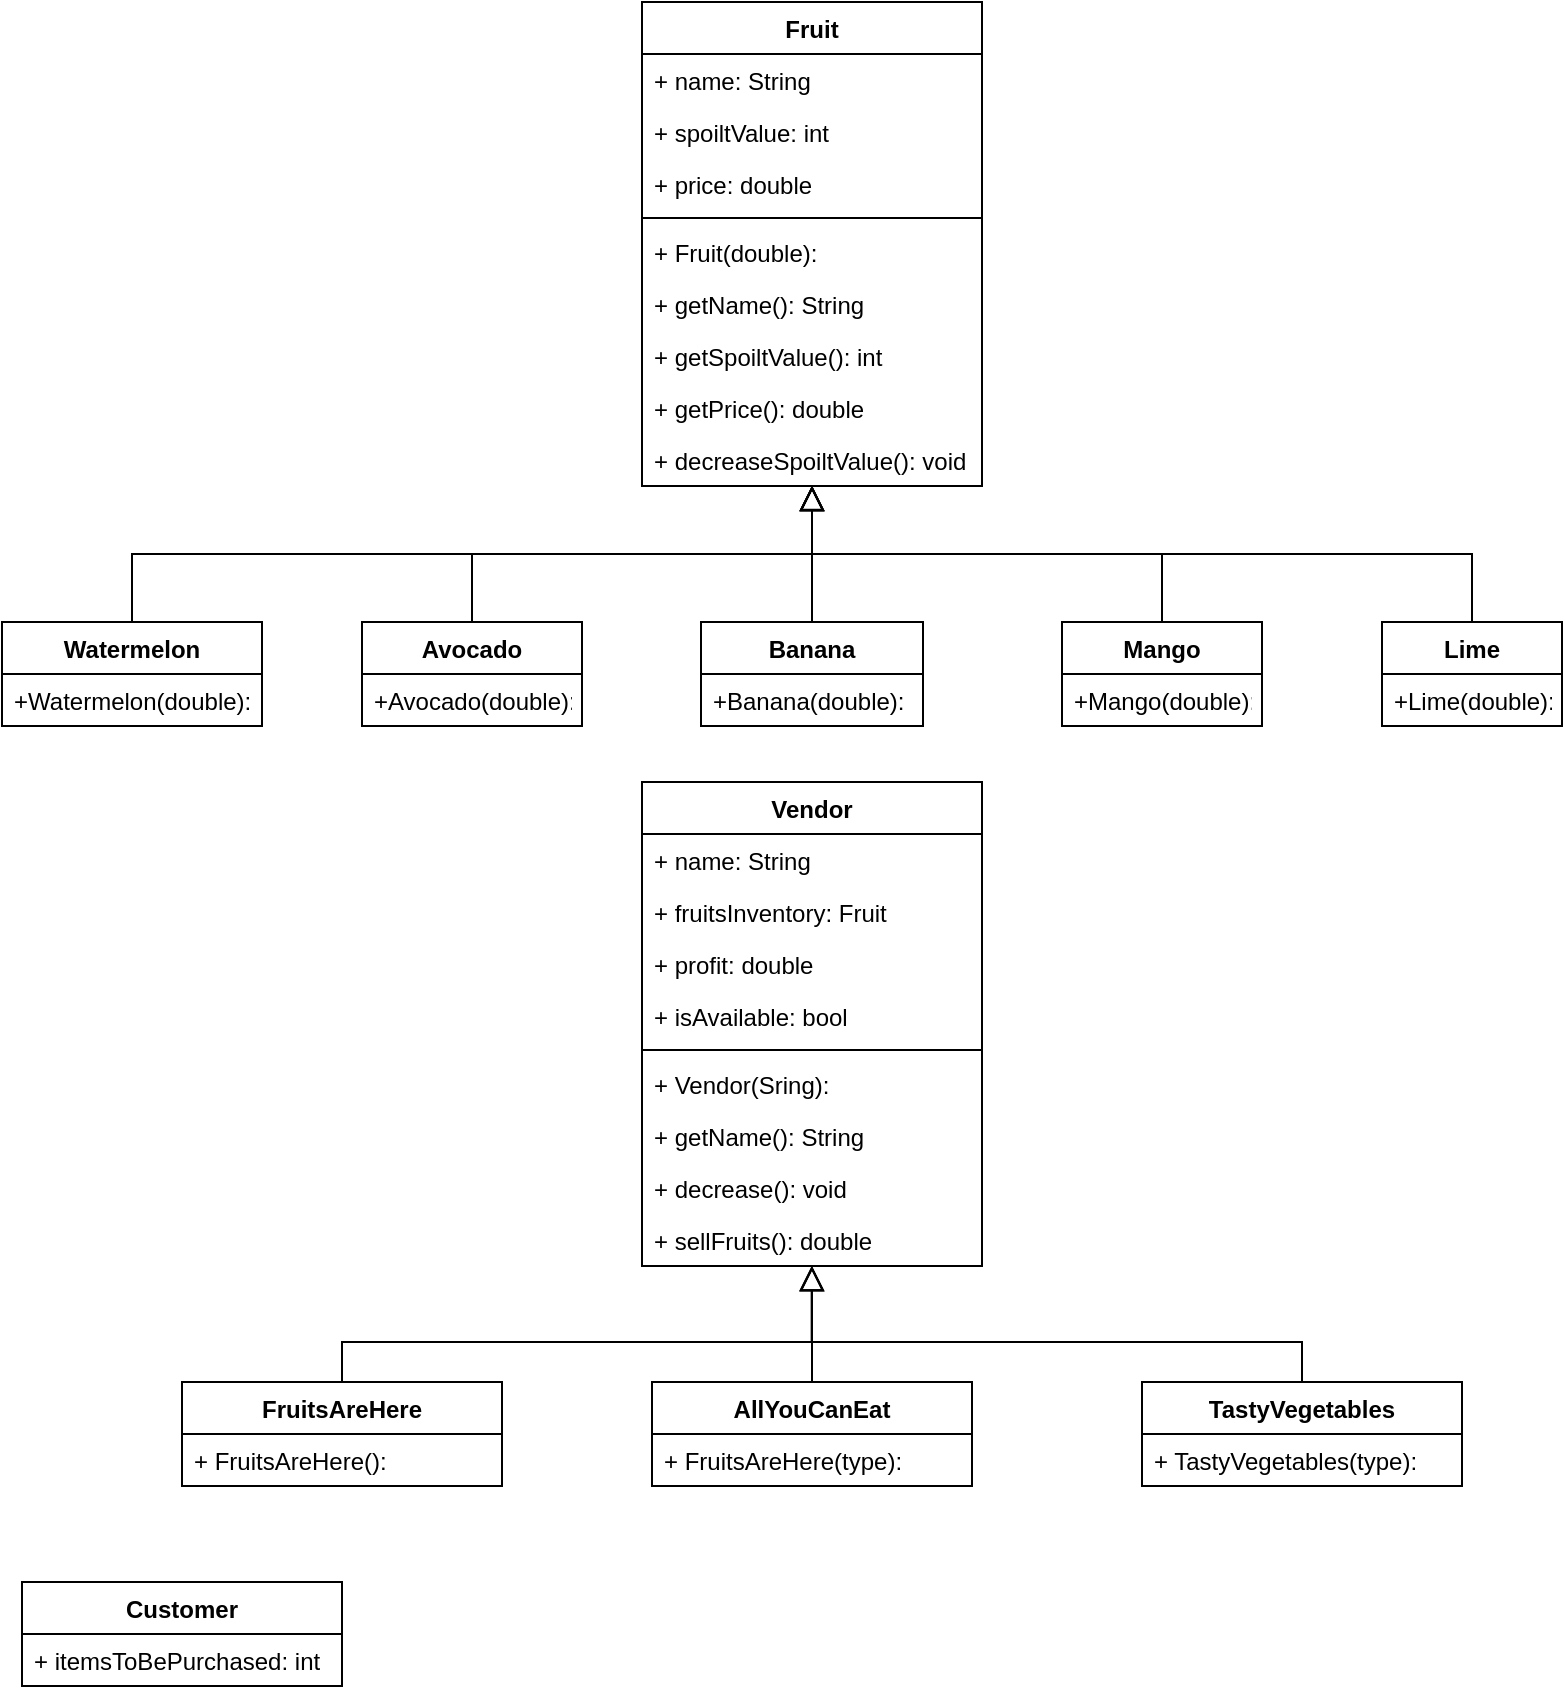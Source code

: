 <mxfile version="20.5.3" type="github">
  <diagram id="C5RBs43oDa-KdzZeNtuy" name="Page-1">
    <mxGraphModel dx="951" dy="478" grid="1" gridSize="10" guides="1" tooltips="1" connect="1" arrows="1" fold="1" page="1" pageScale="1" pageWidth="827" pageHeight="1169" math="0" shadow="0">
      <root>
        <mxCell id="WIyWlLk6GJQsqaUBKTNV-0" />
        <mxCell id="WIyWlLk6GJQsqaUBKTNV-1" parent="WIyWlLk6GJQsqaUBKTNV-0" />
        <mxCell id="qY9DkQJwHZ6WqIzic8MO-0" value="Fruit" style="swimlane;fontStyle=1;align=center;verticalAlign=top;childLayout=stackLayout;horizontal=1;startSize=26;horizontalStack=0;resizeParent=1;resizeParentMax=0;resizeLast=0;collapsible=1;marginBottom=0;" parent="WIyWlLk6GJQsqaUBKTNV-1" vertex="1">
          <mxGeometry x="350" y="10" width="170" height="242" as="geometry" />
        </mxCell>
        <mxCell id="qY9DkQJwHZ6WqIzic8MO-1" value="+ name: String" style="text;strokeColor=none;fillColor=none;align=left;verticalAlign=top;spacingLeft=4;spacingRight=4;overflow=hidden;rotatable=0;points=[[0,0.5],[1,0.5]];portConstraint=eastwest;" parent="qY9DkQJwHZ6WqIzic8MO-0" vertex="1">
          <mxGeometry y="26" width="170" height="26" as="geometry" />
        </mxCell>
        <mxCell id="qY9DkQJwHZ6WqIzic8MO-4" value="+ spoiltValue: int" style="text;strokeColor=none;fillColor=none;align=left;verticalAlign=top;spacingLeft=4;spacingRight=4;overflow=hidden;rotatable=0;points=[[0,0.5],[1,0.5]];portConstraint=eastwest;" parent="qY9DkQJwHZ6WqIzic8MO-0" vertex="1">
          <mxGeometry y="52" width="170" height="26" as="geometry" />
        </mxCell>
        <mxCell id="qY9DkQJwHZ6WqIzic8MO-5" value="+ price: double" style="text;strokeColor=none;fillColor=none;align=left;verticalAlign=top;spacingLeft=4;spacingRight=4;overflow=hidden;rotatable=0;points=[[0,0.5],[1,0.5]];portConstraint=eastwest;" parent="qY9DkQJwHZ6WqIzic8MO-0" vertex="1">
          <mxGeometry y="78" width="170" height="26" as="geometry" />
        </mxCell>
        <mxCell id="qY9DkQJwHZ6WqIzic8MO-2" value="" style="line;strokeWidth=1;fillColor=none;align=left;verticalAlign=middle;spacingTop=-1;spacingLeft=3;spacingRight=3;rotatable=0;labelPosition=right;points=[];portConstraint=eastwest;strokeColor=inherit;" parent="qY9DkQJwHZ6WqIzic8MO-0" vertex="1">
          <mxGeometry y="104" width="170" height="8" as="geometry" />
        </mxCell>
        <mxCell id="qY9DkQJwHZ6WqIzic8MO-3" value="+ Fruit(double):" style="text;strokeColor=none;fillColor=none;align=left;verticalAlign=top;spacingLeft=4;spacingRight=4;overflow=hidden;rotatable=0;points=[[0,0.5],[1,0.5]];portConstraint=eastwest;" parent="qY9DkQJwHZ6WqIzic8MO-0" vertex="1">
          <mxGeometry y="112" width="170" height="26" as="geometry" />
        </mxCell>
        <mxCell id="qY9DkQJwHZ6WqIzic8MO-6" value="+ getName(): String" style="text;strokeColor=none;fillColor=none;align=left;verticalAlign=top;spacingLeft=4;spacingRight=4;overflow=hidden;rotatable=0;points=[[0,0.5],[1,0.5]];portConstraint=eastwest;" parent="qY9DkQJwHZ6WqIzic8MO-0" vertex="1">
          <mxGeometry y="138" width="170" height="26" as="geometry" />
        </mxCell>
        <mxCell id="qY9DkQJwHZ6WqIzic8MO-7" value="+ getSpoiltValue(): int" style="text;strokeColor=none;fillColor=none;align=left;verticalAlign=top;spacingLeft=4;spacingRight=4;overflow=hidden;rotatable=0;points=[[0,0.5],[1,0.5]];portConstraint=eastwest;" parent="qY9DkQJwHZ6WqIzic8MO-0" vertex="1">
          <mxGeometry y="164" width="170" height="26" as="geometry" />
        </mxCell>
        <mxCell id="qY9DkQJwHZ6WqIzic8MO-8" value="+ getPrice(): double" style="text;strokeColor=none;fillColor=none;align=left;verticalAlign=top;spacingLeft=4;spacingRight=4;overflow=hidden;rotatable=0;points=[[0,0.5],[1,0.5]];portConstraint=eastwest;" parent="qY9DkQJwHZ6WqIzic8MO-0" vertex="1">
          <mxGeometry y="190" width="170" height="26" as="geometry" />
        </mxCell>
        <mxCell id="qY9DkQJwHZ6WqIzic8MO-9" value="+ decreaseSpoiltValue(): void" style="text;strokeColor=none;fillColor=none;align=left;verticalAlign=top;spacingLeft=4;spacingRight=4;overflow=hidden;rotatable=0;points=[[0,0.5],[1,0.5]];portConstraint=eastwest;" parent="qY9DkQJwHZ6WqIzic8MO-0" vertex="1">
          <mxGeometry y="216" width="170" height="26" as="geometry" />
        </mxCell>
        <mxCell id="qY9DkQJwHZ6WqIzic8MO-10" value="" style="endArrow=block;endSize=10;endFill=0;shadow=0;strokeWidth=1;rounded=0;edgeStyle=elbowEdgeStyle;elbow=vertical;exitX=0.5;exitY=0;exitDx=0;exitDy=0;" parent="WIyWlLk6GJQsqaUBKTNV-1" source="qY9DkQJwHZ6WqIzic8MO-12" target="qY9DkQJwHZ6WqIzic8MO-9" edge="1">
          <mxGeometry width="160" relative="1" as="geometry">
            <mxPoint x="100" y="370" as="sourcePoint" />
            <mxPoint x="160" y="300" as="targetPoint" />
          </mxGeometry>
        </mxCell>
        <mxCell id="qY9DkQJwHZ6WqIzic8MO-11" value="" style="endArrow=block;endSize=10;endFill=0;shadow=0;strokeWidth=1;rounded=0;edgeStyle=elbowEdgeStyle;elbow=vertical;exitX=0.5;exitY=0;exitDx=0;exitDy=0;entryX=0.5;entryY=1.006;entryDx=0;entryDy=0;entryPerimeter=0;" parent="WIyWlLk6GJQsqaUBKTNV-1" source="qY9DkQJwHZ6WqIzic8MO-18" target="qY9DkQJwHZ6WqIzic8MO-9" edge="1">
          <mxGeometry width="160" relative="1" as="geometry">
            <mxPoint x="290" y="340" as="sourcePoint" />
            <mxPoint x="240" y="270" as="targetPoint" />
          </mxGeometry>
        </mxCell>
        <mxCell id="qY9DkQJwHZ6WqIzic8MO-12" value="Watermelon" style="swimlane;fontStyle=1;align=center;verticalAlign=top;childLayout=stackLayout;horizontal=1;startSize=26;horizontalStack=0;resizeParent=1;resizeLast=0;collapsible=1;marginBottom=0;rounded=0;shadow=0;strokeWidth=1;" parent="WIyWlLk6GJQsqaUBKTNV-1" vertex="1">
          <mxGeometry x="30" y="320" width="130" height="52" as="geometry">
            <mxRectangle x="130" y="380" width="160" height="26" as="alternateBounds" />
          </mxGeometry>
        </mxCell>
        <mxCell id="qY9DkQJwHZ6WqIzic8MO-16" value="+Watermelon(double):" style="text;align=left;verticalAlign=top;spacingLeft=4;spacingRight=4;overflow=hidden;rotatable=0;points=[[0,0.5],[1,0.5]];portConstraint=eastwest;fontStyle=0" parent="qY9DkQJwHZ6WqIzic8MO-12" vertex="1">
          <mxGeometry y="26" width="130" height="26" as="geometry" />
        </mxCell>
        <mxCell id="qY9DkQJwHZ6WqIzic8MO-18" value="Banana" style="swimlane;fontStyle=1;align=center;verticalAlign=top;childLayout=stackLayout;horizontal=1;startSize=26;horizontalStack=0;resizeParent=1;resizeLast=0;collapsible=1;marginBottom=0;rounded=0;shadow=0;strokeWidth=1;" parent="WIyWlLk6GJQsqaUBKTNV-1" vertex="1">
          <mxGeometry x="379.5" y="320" width="111" height="52" as="geometry">
            <mxRectangle x="130" y="380" width="160" height="26" as="alternateBounds" />
          </mxGeometry>
        </mxCell>
        <mxCell id="qY9DkQJwHZ6WqIzic8MO-19" value="+Banana(double):" style="text;align=left;verticalAlign=top;spacingLeft=4;spacingRight=4;overflow=hidden;rotatable=0;points=[[0,0.5],[1,0.5]];portConstraint=eastwest;fontStyle=0" parent="qY9DkQJwHZ6WqIzic8MO-18" vertex="1">
          <mxGeometry y="26" width="111" height="26" as="geometry" />
        </mxCell>
        <mxCell id="qY9DkQJwHZ6WqIzic8MO-20" value="Lime" style="swimlane;fontStyle=1;align=center;verticalAlign=top;childLayout=stackLayout;horizontal=1;startSize=26;horizontalStack=0;resizeParent=1;resizeLast=0;collapsible=1;marginBottom=0;rounded=0;shadow=0;strokeWidth=1;" parent="WIyWlLk6GJQsqaUBKTNV-1" vertex="1">
          <mxGeometry x="720" y="320" width="90" height="52" as="geometry">
            <mxRectangle x="130" y="380" width="160" height="26" as="alternateBounds" />
          </mxGeometry>
        </mxCell>
        <mxCell id="qY9DkQJwHZ6WqIzic8MO-21" value="+Lime(double):" style="text;align=left;verticalAlign=top;spacingLeft=4;spacingRight=4;overflow=hidden;rotatable=0;points=[[0,0.5],[1,0.5]];portConstraint=eastwest;fontStyle=0" parent="qY9DkQJwHZ6WqIzic8MO-20" vertex="1">
          <mxGeometry y="26" width="90" height="26" as="geometry" />
        </mxCell>
        <mxCell id="qY9DkQJwHZ6WqIzic8MO-22" value="Mango" style="swimlane;fontStyle=1;align=center;verticalAlign=top;childLayout=stackLayout;horizontal=1;startSize=26;horizontalStack=0;resizeParent=1;resizeLast=0;collapsible=1;marginBottom=0;rounded=0;shadow=0;strokeWidth=1;" parent="WIyWlLk6GJQsqaUBKTNV-1" vertex="1">
          <mxGeometry x="560" y="320" width="100" height="52" as="geometry">
            <mxRectangle x="130" y="380" width="160" height="26" as="alternateBounds" />
          </mxGeometry>
        </mxCell>
        <mxCell id="qY9DkQJwHZ6WqIzic8MO-23" value="+Mango(double):" style="text;align=left;verticalAlign=top;spacingLeft=4;spacingRight=4;overflow=hidden;rotatable=0;points=[[0,0.5],[1,0.5]];portConstraint=eastwest;fontStyle=0" parent="qY9DkQJwHZ6WqIzic8MO-22" vertex="1">
          <mxGeometry y="26" width="100" height="26" as="geometry" />
        </mxCell>
        <mxCell id="qY9DkQJwHZ6WqIzic8MO-24" value="Avocado" style="swimlane;fontStyle=1;align=center;verticalAlign=top;childLayout=stackLayout;horizontal=1;startSize=26;horizontalStack=0;resizeParent=1;resizeLast=0;collapsible=1;marginBottom=0;rounded=0;shadow=0;strokeWidth=1;" parent="WIyWlLk6GJQsqaUBKTNV-1" vertex="1">
          <mxGeometry x="210" y="320" width="110" height="52" as="geometry">
            <mxRectangle x="130" y="380" width="160" height="26" as="alternateBounds" />
          </mxGeometry>
        </mxCell>
        <mxCell id="qY9DkQJwHZ6WqIzic8MO-25" value="+Avocado(double):" style="text;align=left;verticalAlign=top;spacingLeft=4;spacingRight=4;overflow=hidden;rotatable=0;points=[[0,0.5],[1,0.5]];portConstraint=eastwest;fontStyle=0" parent="qY9DkQJwHZ6WqIzic8MO-24" vertex="1">
          <mxGeometry y="26" width="110" height="26" as="geometry" />
        </mxCell>
        <mxCell id="qY9DkQJwHZ6WqIzic8MO-28" value="" style="endArrow=block;endSize=10;endFill=0;shadow=0;strokeWidth=1;rounded=0;edgeStyle=elbowEdgeStyle;elbow=vertical;exitX=0.5;exitY=0;exitDx=0;exitDy=0;entryX=0.5;entryY=0.991;entryDx=0;entryDy=0;entryPerimeter=0;" parent="WIyWlLk6GJQsqaUBKTNV-1" source="qY9DkQJwHZ6WqIzic8MO-20" target="qY9DkQJwHZ6WqIzic8MO-9" edge="1">
          <mxGeometry width="160" relative="1" as="geometry">
            <mxPoint x="380" y="328" as="sourcePoint" />
            <mxPoint x="260" y="270" as="targetPoint" />
          </mxGeometry>
        </mxCell>
        <mxCell id="qY9DkQJwHZ6WqIzic8MO-29" value="" style="endArrow=block;endSize=10;endFill=0;shadow=0;strokeWidth=1;rounded=0;edgeStyle=elbowEdgeStyle;elbow=vertical;exitX=0.5;exitY=0;exitDx=0;exitDy=0;entryX=0.5;entryY=0.996;entryDx=0;entryDy=0;entryPerimeter=0;" parent="WIyWlLk6GJQsqaUBKTNV-1" source="qY9DkQJwHZ6WqIzic8MO-24" target="qY9DkQJwHZ6WqIzic8MO-9" edge="1">
          <mxGeometry width="160" relative="1" as="geometry">
            <mxPoint x="115" y="350" as="sourcePoint" />
            <mxPoint x="255" y="272" as="targetPoint" />
          </mxGeometry>
        </mxCell>
        <mxCell id="qY9DkQJwHZ6WqIzic8MO-30" value="" style="endArrow=block;endSize=10;endFill=0;shadow=0;strokeWidth=1;rounded=0;edgeStyle=elbowEdgeStyle;elbow=vertical;exitX=0.5;exitY=0;exitDx=0;exitDy=0;entryX=0.5;entryY=1.002;entryDx=0;entryDy=0;entryPerimeter=0;" parent="WIyWlLk6GJQsqaUBKTNV-1" source="qY9DkQJwHZ6WqIzic8MO-22" target="qY9DkQJwHZ6WqIzic8MO-9" edge="1">
          <mxGeometry width="160" relative="1" as="geometry">
            <mxPoint x="415" y="350" as="sourcePoint" />
            <mxPoint x="255" y="271.766" as="targetPoint" />
          </mxGeometry>
        </mxCell>
        <mxCell id="X1cJ_ASawGLhmO6_ULcc-0" value="Vendor" style="swimlane;fontStyle=1;align=center;verticalAlign=top;childLayout=stackLayout;horizontal=1;startSize=26;horizontalStack=0;resizeParent=1;resizeParentMax=0;resizeLast=0;collapsible=1;marginBottom=0;" vertex="1" parent="WIyWlLk6GJQsqaUBKTNV-1">
          <mxGeometry x="350" y="400" width="170" height="242" as="geometry" />
        </mxCell>
        <mxCell id="X1cJ_ASawGLhmO6_ULcc-1" value="+ name: String" style="text;strokeColor=none;fillColor=none;align=left;verticalAlign=top;spacingLeft=4;spacingRight=4;overflow=hidden;rotatable=0;points=[[0,0.5],[1,0.5]];portConstraint=eastwest;" vertex="1" parent="X1cJ_ASawGLhmO6_ULcc-0">
          <mxGeometry y="26" width="170" height="26" as="geometry" />
        </mxCell>
        <mxCell id="X1cJ_ASawGLhmO6_ULcc-2" value="+ fruitsInventory: Fruit" style="text;strokeColor=none;fillColor=none;align=left;verticalAlign=top;spacingLeft=4;spacingRight=4;overflow=hidden;rotatable=0;points=[[0,0.5],[1,0.5]];portConstraint=eastwest;" vertex="1" parent="X1cJ_ASawGLhmO6_ULcc-0">
          <mxGeometry y="52" width="170" height="26" as="geometry" />
        </mxCell>
        <mxCell id="X1cJ_ASawGLhmO6_ULcc-3" value="+ profit: double" style="text;strokeColor=none;fillColor=none;align=left;verticalAlign=top;spacingLeft=4;spacingRight=4;overflow=hidden;rotatable=0;points=[[0,0.5],[1,0.5]];portConstraint=eastwest;" vertex="1" parent="X1cJ_ASawGLhmO6_ULcc-0">
          <mxGeometry y="78" width="170" height="26" as="geometry" />
        </mxCell>
        <mxCell id="X1cJ_ASawGLhmO6_ULcc-11" value="+ isAvailable: bool" style="text;strokeColor=none;fillColor=none;align=left;verticalAlign=top;spacingLeft=4;spacingRight=4;overflow=hidden;rotatable=0;points=[[0,0.5],[1,0.5]];portConstraint=eastwest;" vertex="1" parent="X1cJ_ASawGLhmO6_ULcc-0">
          <mxGeometry y="104" width="170" height="26" as="geometry" />
        </mxCell>
        <mxCell id="X1cJ_ASawGLhmO6_ULcc-4" value="" style="line;strokeWidth=1;fillColor=none;align=left;verticalAlign=middle;spacingTop=-1;spacingLeft=3;spacingRight=3;rotatable=0;labelPosition=right;points=[];portConstraint=eastwest;strokeColor=inherit;" vertex="1" parent="X1cJ_ASawGLhmO6_ULcc-0">
          <mxGeometry y="130" width="170" height="8" as="geometry" />
        </mxCell>
        <mxCell id="X1cJ_ASawGLhmO6_ULcc-5" value="+ Vendor(Sring):" style="text;strokeColor=none;fillColor=none;align=left;verticalAlign=top;spacingLeft=4;spacingRight=4;overflow=hidden;rotatable=0;points=[[0,0.5],[1,0.5]];portConstraint=eastwest;" vertex="1" parent="X1cJ_ASawGLhmO6_ULcc-0">
          <mxGeometry y="138" width="170" height="26" as="geometry" />
        </mxCell>
        <mxCell id="X1cJ_ASawGLhmO6_ULcc-6" value="+ getName(): String" style="text;strokeColor=none;fillColor=none;align=left;verticalAlign=top;spacingLeft=4;spacingRight=4;overflow=hidden;rotatable=0;points=[[0,0.5],[1,0.5]];portConstraint=eastwest;" vertex="1" parent="X1cJ_ASawGLhmO6_ULcc-0">
          <mxGeometry y="164" width="170" height="26" as="geometry" />
        </mxCell>
        <mxCell id="X1cJ_ASawGLhmO6_ULcc-9" value="+ decrease(): void" style="text;strokeColor=none;fillColor=none;align=left;verticalAlign=top;spacingLeft=4;spacingRight=4;overflow=hidden;rotatable=0;points=[[0,0.5],[1,0.5]];portConstraint=eastwest;" vertex="1" parent="X1cJ_ASawGLhmO6_ULcc-0">
          <mxGeometry y="190" width="170" height="26" as="geometry" />
        </mxCell>
        <mxCell id="X1cJ_ASawGLhmO6_ULcc-12" value="+ sellFruits(): double" style="text;strokeColor=none;fillColor=none;align=left;verticalAlign=top;spacingLeft=4;spacingRight=4;overflow=hidden;rotatable=0;points=[[0,0.5],[1,0.5]];portConstraint=eastwest;" vertex="1" parent="X1cJ_ASawGLhmO6_ULcc-0">
          <mxGeometry y="216" width="170" height="26" as="geometry" />
        </mxCell>
        <mxCell id="X1cJ_ASawGLhmO6_ULcc-13" value="FruitsAreHere" style="swimlane;fontStyle=1;align=center;verticalAlign=top;childLayout=stackLayout;horizontal=1;startSize=26;horizontalStack=0;resizeParent=1;resizeParentMax=0;resizeLast=0;collapsible=1;marginBottom=0;" vertex="1" parent="WIyWlLk6GJQsqaUBKTNV-1">
          <mxGeometry x="120" y="700" width="160" height="52" as="geometry" />
        </mxCell>
        <mxCell id="X1cJ_ASawGLhmO6_ULcc-16" value="+ FruitsAreHere():" style="text;strokeColor=none;fillColor=none;align=left;verticalAlign=top;spacingLeft=4;spacingRight=4;overflow=hidden;rotatable=0;points=[[0,0.5],[1,0.5]];portConstraint=eastwest;" vertex="1" parent="X1cJ_ASawGLhmO6_ULcc-13">
          <mxGeometry y="26" width="160" height="26" as="geometry" />
        </mxCell>
        <mxCell id="X1cJ_ASawGLhmO6_ULcc-18" value="" style="endArrow=block;endSize=10;endFill=0;shadow=0;strokeWidth=1;rounded=0;edgeStyle=elbowEdgeStyle;elbow=vertical;exitX=0.5;exitY=0;exitDx=0;exitDy=0;entryX=0.5;entryY=1;entryDx=0;entryDy=0;" edge="1" parent="WIyWlLk6GJQsqaUBKTNV-1" source="X1cJ_ASawGLhmO6_ULcc-13" target="X1cJ_ASawGLhmO6_ULcc-0">
          <mxGeometry width="160" relative="1" as="geometry">
            <mxPoint x="-20" y="738.1" as="sourcePoint" />
            <mxPoint x="150" y="669.996" as="targetPoint" />
            <Array as="points">
              <mxPoint x="300" y="680" />
              <mxPoint x="200" y="660" />
              <mxPoint x="100" y="680" />
            </Array>
          </mxGeometry>
        </mxCell>
        <mxCell id="X1cJ_ASawGLhmO6_ULcc-19" value="AllYouCanEat" style="swimlane;fontStyle=1;align=center;verticalAlign=top;childLayout=stackLayout;horizontal=1;startSize=26;horizontalStack=0;resizeParent=1;resizeParentMax=0;resizeLast=0;collapsible=1;marginBottom=0;" vertex="1" parent="WIyWlLk6GJQsqaUBKTNV-1">
          <mxGeometry x="355" y="700" width="160" height="52" as="geometry" />
        </mxCell>
        <mxCell id="X1cJ_ASawGLhmO6_ULcc-20" value="+ FruitsAreHere(type):" style="text;strokeColor=none;fillColor=none;align=left;verticalAlign=top;spacingLeft=4;spacingRight=4;overflow=hidden;rotatable=0;points=[[0,0.5],[1,0.5]];portConstraint=eastwest;" vertex="1" parent="X1cJ_ASawGLhmO6_ULcc-19">
          <mxGeometry y="26" width="160" height="26" as="geometry" />
        </mxCell>
        <mxCell id="X1cJ_ASawGLhmO6_ULcc-21" value="TastyVegetables" style="swimlane;fontStyle=1;align=center;verticalAlign=top;childLayout=stackLayout;horizontal=1;startSize=26;horizontalStack=0;resizeParent=1;resizeParentMax=0;resizeLast=0;collapsible=1;marginBottom=0;" vertex="1" parent="WIyWlLk6GJQsqaUBKTNV-1">
          <mxGeometry x="600" y="700" width="160" height="52" as="geometry" />
        </mxCell>
        <mxCell id="X1cJ_ASawGLhmO6_ULcc-22" value="+ TastyVegetables(type):" style="text;strokeColor=none;fillColor=none;align=left;verticalAlign=top;spacingLeft=4;spacingRight=4;overflow=hidden;rotatable=0;points=[[0,0.5],[1,0.5]];portConstraint=eastwest;" vertex="1" parent="X1cJ_ASawGLhmO6_ULcc-21">
          <mxGeometry y="26" width="160" height="26" as="geometry" />
        </mxCell>
        <mxCell id="X1cJ_ASawGLhmO6_ULcc-23" value="" style="endArrow=block;endSize=10;endFill=0;shadow=0;strokeWidth=1;rounded=0;edgeStyle=elbowEdgeStyle;elbow=vertical;exitX=0.5;exitY=0;exitDx=0;exitDy=0;entryX=0.5;entryY=1.007;entryDx=0;entryDy=0;entryPerimeter=0;" edge="1" parent="WIyWlLk6GJQsqaUBKTNV-1" source="X1cJ_ASawGLhmO6_ULcc-19" target="X1cJ_ASawGLhmO6_ULcc-12">
          <mxGeometry width="160" relative="1" as="geometry">
            <mxPoint x="250" y="720" as="sourcePoint" />
            <mxPoint x="130" y="640" as="targetPoint" />
            <Array as="points">
              <mxPoint x="360" y="670" />
            </Array>
          </mxGeometry>
        </mxCell>
        <mxCell id="X1cJ_ASawGLhmO6_ULcc-24" value="" style="endArrow=block;endSize=10;endFill=0;shadow=0;strokeWidth=1;rounded=0;edgeStyle=elbowEdgeStyle;elbow=vertical;exitX=0.5;exitY=0;exitDx=0;exitDy=0;entryX=0.499;entryY=0.999;entryDx=0;entryDy=0;entryPerimeter=0;" edge="1" parent="WIyWlLk6GJQsqaUBKTNV-1" source="X1cJ_ASawGLhmO6_ULcc-21" target="X1cJ_ASawGLhmO6_ULcc-12">
          <mxGeometry width="160" relative="1" as="geometry">
            <mxPoint x="380" y="790" as="sourcePoint" />
            <mxPoint x="135" y="652.182" as="targetPoint" />
            <Array as="points">
              <mxPoint x="350" y="680" />
              <mxPoint x="120" y="700" />
            </Array>
          </mxGeometry>
        </mxCell>
        <mxCell id="X1cJ_ASawGLhmO6_ULcc-25" value="Customer" style="swimlane;fontStyle=1;align=center;verticalAlign=top;childLayout=stackLayout;horizontal=1;startSize=26;horizontalStack=0;resizeParent=1;resizeParentMax=0;resizeLast=0;collapsible=1;marginBottom=0;" vertex="1" parent="WIyWlLk6GJQsqaUBKTNV-1">
          <mxGeometry x="40" y="800" width="160" height="52" as="geometry" />
        </mxCell>
        <mxCell id="X1cJ_ASawGLhmO6_ULcc-28" value="+ itemsToBePurchased: int" style="text;strokeColor=none;fillColor=none;align=left;verticalAlign=top;spacingLeft=4;spacingRight=4;overflow=hidden;rotatable=0;points=[[0,0.5],[1,0.5]];portConstraint=eastwest;" vertex="1" parent="X1cJ_ASawGLhmO6_ULcc-25">
          <mxGeometry y="26" width="160" height="26" as="geometry" />
        </mxCell>
      </root>
    </mxGraphModel>
  </diagram>
</mxfile>
